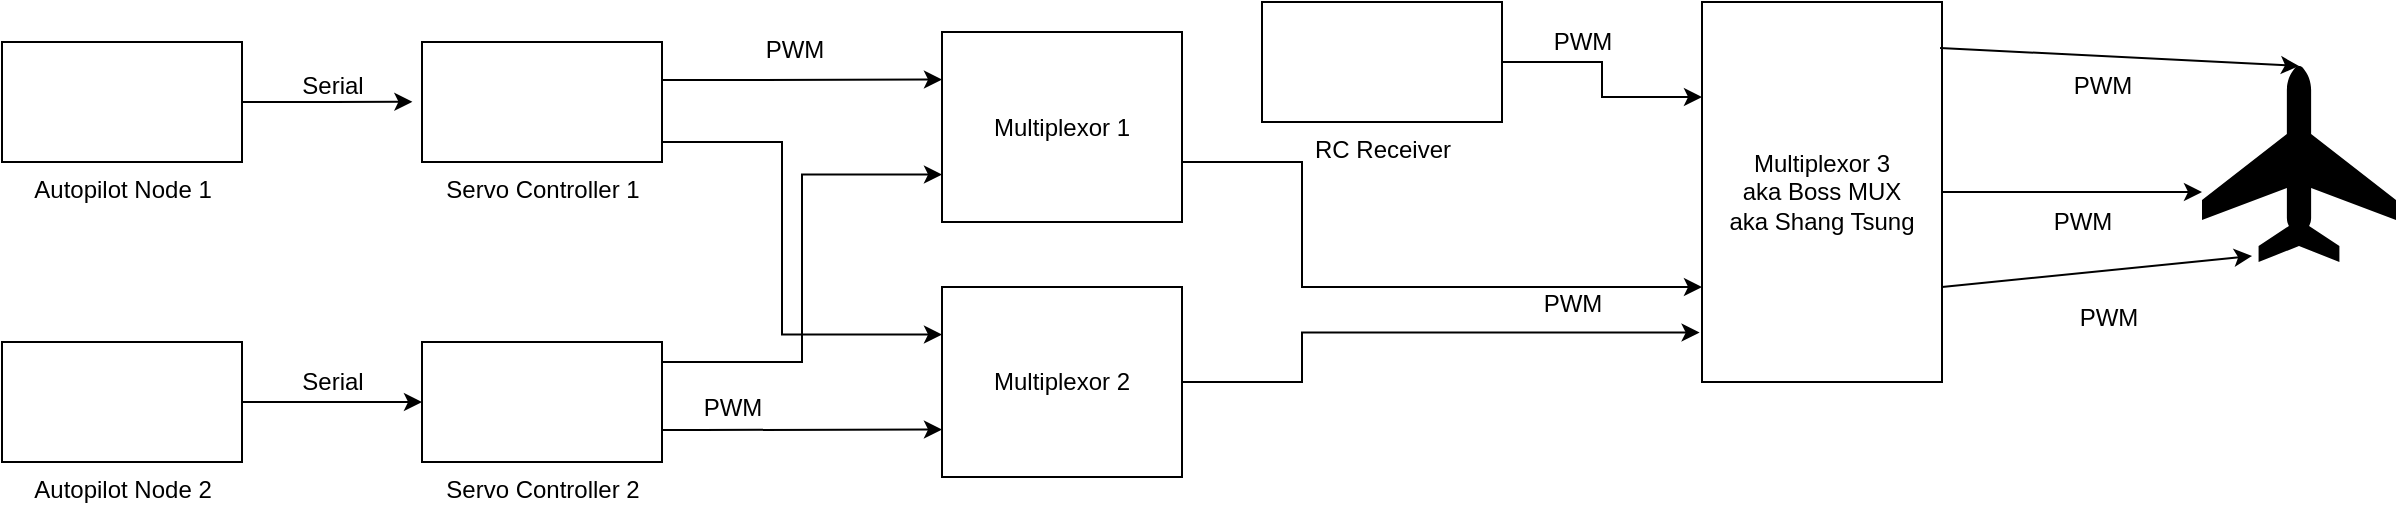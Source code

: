 <mxfile version="12.9.9" type="device"><diagram id="9DncOtHf1qwoYbGQ3gDs" name="Page-1"><mxGraphModel dx="367" dy="333" grid="1" gridSize="10" guides="1" tooltips="1" connect="1" arrows="1" fold="1" page="1" pageScale="1" pageWidth="850" pageHeight="1100" math="0" shadow="0"><root><mxCell id="0"/><mxCell id="1" parent="0"/><mxCell id="wEVjmJyuLqVJa4X5iUky-16" style="edgeStyle=orthogonalEdgeStyle;rounded=0;orthogonalLoop=1;jettySize=auto;html=1;entryX=0;entryY=0.25;entryDx=0;entryDy=0;" edge="1" parent="1" source="wEVjmJyuLqVJa4X5iUky-1" target="wEVjmJyuLqVJa4X5iUky-11"><mxGeometry relative="1" as="geometry"/></mxCell><mxCell id="wEVjmJyuLqVJa4X5iUky-17" value="PWM" style="text;html=1;align=center;verticalAlign=middle;resizable=0;points=[];" vertex="1" connectable="0" parent="wEVjmJyuLqVJa4X5iUky-16"><mxGeometry x="-0.234" y="3" relative="1" as="geometry"><mxPoint x="-5" y="-7" as="offset"/></mxGeometry></mxCell><mxCell id="wEVjmJyuLqVJa4X5iUky-1" value="RC Receiver" style="verticalLabelPosition=bottom;verticalAlign=top;html=1;shape=mxgraph.basic.rect;fillColor2=none;strokeWidth=1;size=20;indent=5;" vertex="1" parent="1"><mxGeometry x="830" y="320" width="120" height="60" as="geometry"/></mxCell><mxCell id="wEVjmJyuLqVJa4X5iUky-42" style="edgeStyle=orthogonalEdgeStyle;rounded=0;orthogonalLoop=1;jettySize=auto;html=1;entryX=0;entryY=0.25;entryDx=0;entryDy=0;" edge="1" parent="1" source="wEVjmJyuLqVJa4X5iUky-8" target="wEVjmJyuLqVJa4X5iUky-41"><mxGeometry relative="1" as="geometry"><Array as="points"><mxPoint x="590" y="390"/><mxPoint x="590" y="486"/></Array></mxGeometry></mxCell><mxCell id="wEVjmJyuLqVJa4X5iUky-44" style="edgeStyle=orthogonalEdgeStyle;rounded=0;orthogonalLoop=1;jettySize=auto;html=1;entryX=0;entryY=0.25;entryDx=0;entryDy=0;" edge="1" parent="1" source="wEVjmJyuLqVJa4X5iUky-8" target="wEVjmJyuLqVJa4X5iUky-35"><mxGeometry relative="1" as="geometry"><Array as="points"><mxPoint x="570" y="359"/><mxPoint x="570" y="359"/></Array></mxGeometry></mxCell><mxCell id="wEVjmJyuLqVJa4X5iUky-8" value="Servo Controller 1" style="verticalLabelPosition=bottom;verticalAlign=top;html=1;shape=mxgraph.basic.rect;fillColor2=none;strokeWidth=1;size=20;indent=5;" vertex="1" parent="1"><mxGeometry x="410" y="340" width="120" height="60" as="geometry"/></mxCell><mxCell id="wEVjmJyuLqVJa4X5iUky-11" value="Multiplexor 3&lt;br&gt;aka Boss MUX&lt;br&gt;aka Shang Tsung" style="rounded=0;whiteSpace=wrap;html=1;" vertex="1" parent="1"><mxGeometry x="1050" y="320" width="120" height="190" as="geometry"/></mxCell><mxCell id="wEVjmJyuLqVJa4X5iUky-18" value="PWM" style="text;html=1;align=center;verticalAlign=middle;resizable=0;points=[];" vertex="1" connectable="0" parent="1"><mxGeometry x="560" y="530" as="geometry"><mxPoint x="5" y="-7" as="offset"/></mxGeometry></mxCell><mxCell id="wEVjmJyuLqVJa4X5iUky-20" value="" style="shape=mxgraph.signs.transportation.airplane_3;html=1;pointerEvents=1;fillColor=#000000;strokeColor=none;verticalLabelPosition=bottom;verticalAlign=top;align=center;" vertex="1" parent="1"><mxGeometry x="1300" y="352" width="97" height="98" as="geometry"/></mxCell><mxCell id="wEVjmJyuLqVJa4X5iUky-21" value="" style="endArrow=classic;html=1;entryX=0.258;entryY=0.969;entryDx=0;entryDy=0;entryPerimeter=0;exitX=1;exitY=0.75;exitDx=0;exitDy=0;" edge="1" parent="1" source="wEVjmJyuLqVJa4X5iUky-11" target="wEVjmJyuLqVJa4X5iUky-20"><mxGeometry width="50" height="50" relative="1" as="geometry"><mxPoint x="1110" y="540" as="sourcePoint"/><mxPoint x="1160" y="490" as="targetPoint"/></mxGeometry></mxCell><mxCell id="wEVjmJyuLqVJa4X5iUky-22" value="PWM" style="text;html=1;align=center;verticalAlign=middle;resizable=0;points=[];autosize=1;" vertex="1" parent="1"><mxGeometry x="1233" y="468" width="40" height="20" as="geometry"/></mxCell><mxCell id="wEVjmJyuLqVJa4X5iUky-23" value="" style="endArrow=classic;html=1;exitX=0.992;exitY=0.121;exitDx=0;exitDy=0;exitPerimeter=0;entryX=0.5;entryY=0;entryDx=0;entryDy=0;entryPerimeter=0;" edge="1" parent="1" source="wEVjmJyuLqVJa4X5iUky-11" target="wEVjmJyuLqVJa4X5iUky-20"><mxGeometry width="50" height="50" relative="1" as="geometry"><mxPoint x="1175.49" y="380" as="sourcePoint"/><mxPoint x="1330.516" y="364.462" as="targetPoint"/></mxGeometry></mxCell><mxCell id="wEVjmJyuLqVJa4X5iUky-24" value="" style="endArrow=classic;html=1;exitX=1;exitY=0.5;exitDx=0;exitDy=0;entryX=0;entryY=0.643;entryDx=0;entryDy=0;entryPerimeter=0;" edge="1" parent="1" source="wEVjmJyuLqVJa4X5iUky-11" target="wEVjmJyuLqVJa4X5iUky-20"><mxGeometry width="50" height="50" relative="1" as="geometry"><mxPoint x="1179.04" y="352.99" as="sourcePoint"/><mxPoint x="1386.048" y="430.992" as="targetPoint"/></mxGeometry></mxCell><mxCell id="wEVjmJyuLqVJa4X5iUky-25" value="PWM" style="text;html=1;align=center;verticalAlign=middle;resizable=0;points=[];autosize=1;" vertex="1" parent="1"><mxGeometry x="1220" y="420" width="40" height="20" as="geometry"/></mxCell><mxCell id="wEVjmJyuLqVJa4X5iUky-26" value="PWM" style="text;html=1;align=center;verticalAlign=middle;resizable=0;points=[];autosize=1;" vertex="1" parent="1"><mxGeometry x="1230" y="352" width="40" height="20" as="geometry"/></mxCell><mxCell id="wEVjmJyuLqVJa4X5iUky-37" style="edgeStyle=orthogonalEdgeStyle;rounded=0;orthogonalLoop=1;jettySize=auto;html=1;entryX=0;entryY=0.75;entryDx=0;entryDy=0;" edge="1" parent="1" source="wEVjmJyuLqVJa4X5iUky-28" target="wEVjmJyuLqVJa4X5iUky-35"><mxGeometry relative="1" as="geometry"><Array as="points"><mxPoint x="600" y="500"/><mxPoint x="600" y="406"/></Array></mxGeometry></mxCell><mxCell id="wEVjmJyuLqVJa4X5iUky-43" style="edgeStyle=orthogonalEdgeStyle;rounded=0;orthogonalLoop=1;jettySize=auto;html=1;entryX=0;entryY=0.75;entryDx=0;entryDy=0;" edge="1" parent="1" source="wEVjmJyuLqVJa4X5iUky-28" target="wEVjmJyuLqVJa4X5iUky-41"><mxGeometry relative="1" as="geometry"><Array as="points"><mxPoint x="550" y="534"/><mxPoint x="550" y="534"/></Array></mxGeometry></mxCell><mxCell id="wEVjmJyuLqVJa4X5iUky-28" value="Servo Controller 2" style="verticalLabelPosition=bottom;verticalAlign=top;html=1;shape=mxgraph.basic.rect;fillColor2=none;strokeWidth=1;size=20;indent=5;" vertex="1" parent="1"><mxGeometry x="410" y="490" width="120" height="60" as="geometry"/></mxCell><mxCell id="wEVjmJyuLqVJa4X5iUky-48" style="edgeStyle=orthogonalEdgeStyle;rounded=0;orthogonalLoop=1;jettySize=auto;html=1;entryX=0;entryY=0.75;entryDx=0;entryDy=0;" edge="1" parent="1" source="wEVjmJyuLqVJa4X5iUky-35" target="wEVjmJyuLqVJa4X5iUky-11"><mxGeometry relative="1" as="geometry"><Array as="points"><mxPoint x="850" y="400"/><mxPoint x="850" y="463"/></Array></mxGeometry></mxCell><mxCell id="wEVjmJyuLqVJa4X5iUky-35" value="Multiplexor 1" style="rounded=0;whiteSpace=wrap;html=1;" vertex="1" parent="1"><mxGeometry x="670" y="335" width="120" height="95" as="geometry"/></mxCell><mxCell id="wEVjmJyuLqVJa4X5iUky-38" value="PWM" style="text;html=1;align=center;verticalAlign=middle;resizable=0;points=[];" vertex="1" connectable="0" parent="1"><mxGeometry x="880" y="382.5" as="geometry"><mxPoint x="-284" y="-39" as="offset"/></mxGeometry></mxCell><mxCell id="wEVjmJyuLqVJa4X5iUky-40" value="PWM" style="text;html=1;align=center;verticalAlign=middle;resizable=0;points=[];" vertex="1" connectable="0" parent="1"><mxGeometry x="980" y="478" as="geometry"><mxPoint x="5" y="-7" as="offset"/></mxGeometry></mxCell><mxCell id="wEVjmJyuLqVJa4X5iUky-49" style="edgeStyle=orthogonalEdgeStyle;rounded=0;orthogonalLoop=1;jettySize=auto;html=1;entryX=-0.01;entryY=0.87;entryDx=0;entryDy=0;entryPerimeter=0;" edge="1" parent="1" source="wEVjmJyuLqVJa4X5iUky-41" target="wEVjmJyuLqVJa4X5iUky-11"><mxGeometry relative="1" as="geometry"><Array as="points"><mxPoint x="850" y="510"/><mxPoint x="850" y="485"/></Array></mxGeometry></mxCell><mxCell id="wEVjmJyuLqVJa4X5iUky-41" value="Multiplexor 2" style="rounded=0;whiteSpace=wrap;html=1;" vertex="1" parent="1"><mxGeometry x="670" y="462.5" width="120" height="95" as="geometry"/></mxCell><mxCell id="wEVjmJyuLqVJa4X5iUky-52" style="edgeStyle=orthogonalEdgeStyle;rounded=0;orthogonalLoop=1;jettySize=auto;html=1;entryX=-0.04;entryY=0.498;entryDx=0;entryDy=0;entryPerimeter=0;" edge="1" parent="1" source="wEVjmJyuLqVJa4X5iUky-50" target="wEVjmJyuLqVJa4X5iUky-8"><mxGeometry relative="1" as="geometry"/></mxCell><mxCell id="wEVjmJyuLqVJa4X5iUky-50" value="Autopilot Node 1" style="verticalLabelPosition=bottom;verticalAlign=top;html=1;shape=mxgraph.basic.rect;fillColor2=none;strokeWidth=1;size=20;indent=5;" vertex="1" parent="1"><mxGeometry x="200" y="340" width="120" height="60" as="geometry"/></mxCell><mxCell id="wEVjmJyuLqVJa4X5iUky-55" style="edgeStyle=orthogonalEdgeStyle;rounded=0;orthogonalLoop=1;jettySize=auto;html=1;" edge="1" parent="1" source="wEVjmJyuLqVJa4X5iUky-54" target="wEVjmJyuLqVJa4X5iUky-28"><mxGeometry relative="1" as="geometry"/></mxCell><mxCell id="wEVjmJyuLqVJa4X5iUky-54" value="Autopilot Node 2" style="verticalLabelPosition=bottom;verticalAlign=top;html=1;shape=mxgraph.basic.rect;fillColor2=none;strokeWidth=1;size=20;indent=5;" vertex="1" parent="1"><mxGeometry x="200" y="490" width="120" height="60" as="geometry"/></mxCell><mxCell id="wEVjmJyuLqVJa4X5iUky-56" value="Serial" style="text;html=1;align=center;verticalAlign=middle;resizable=0;points=[];autosize=1;" vertex="1" parent="1"><mxGeometry x="340" y="352" width="50" height="20" as="geometry"/></mxCell><mxCell id="wEVjmJyuLqVJa4X5iUky-57" value="Serial" style="text;html=1;align=center;verticalAlign=middle;resizable=0;points=[];autosize=1;" vertex="1" parent="1"><mxGeometry x="340" y="500" width="50" height="20" as="geometry"/></mxCell></root></mxGraphModel></diagram></mxfile>